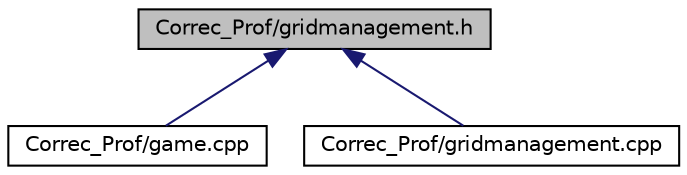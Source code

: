 digraph "Correc_Prof/gridmanagement.h"
{
 // LATEX_PDF_SIZE
  edge [fontname="Helvetica",fontsize="10",labelfontname="Helvetica",labelfontsize="10"];
  node [fontname="Helvetica",fontsize="10",shape=record];
  Node1 [label="Correc_Prof/gridmanagement.h",height=0.2,width=0.4,color="black", fillcolor="grey75", style="filled", fontcolor="black",tooltip="Set of usefull functions for the grid management."];
  Node1 -> Node2 [dir="back",color="midnightblue",fontsize="10",style="solid",fontname="Helvetica"];
  Node2 [label="Correc_Prof/game.cpp",height=0.2,width=0.4,color="black", fillcolor="white", style="filled",URL="$game_8cpp_source.html",tooltip=" "];
  Node1 -> Node3 [dir="back",color="midnightblue",fontsize="10",style="solid",fontname="Helvetica"];
  Node3 [label="Correc_Prof/gridmanagement.cpp",height=0.2,width=0.4,color="black", fillcolor="white", style="filled",URL="$gridmanagement_8cpp_source.html",tooltip=" "];
}
